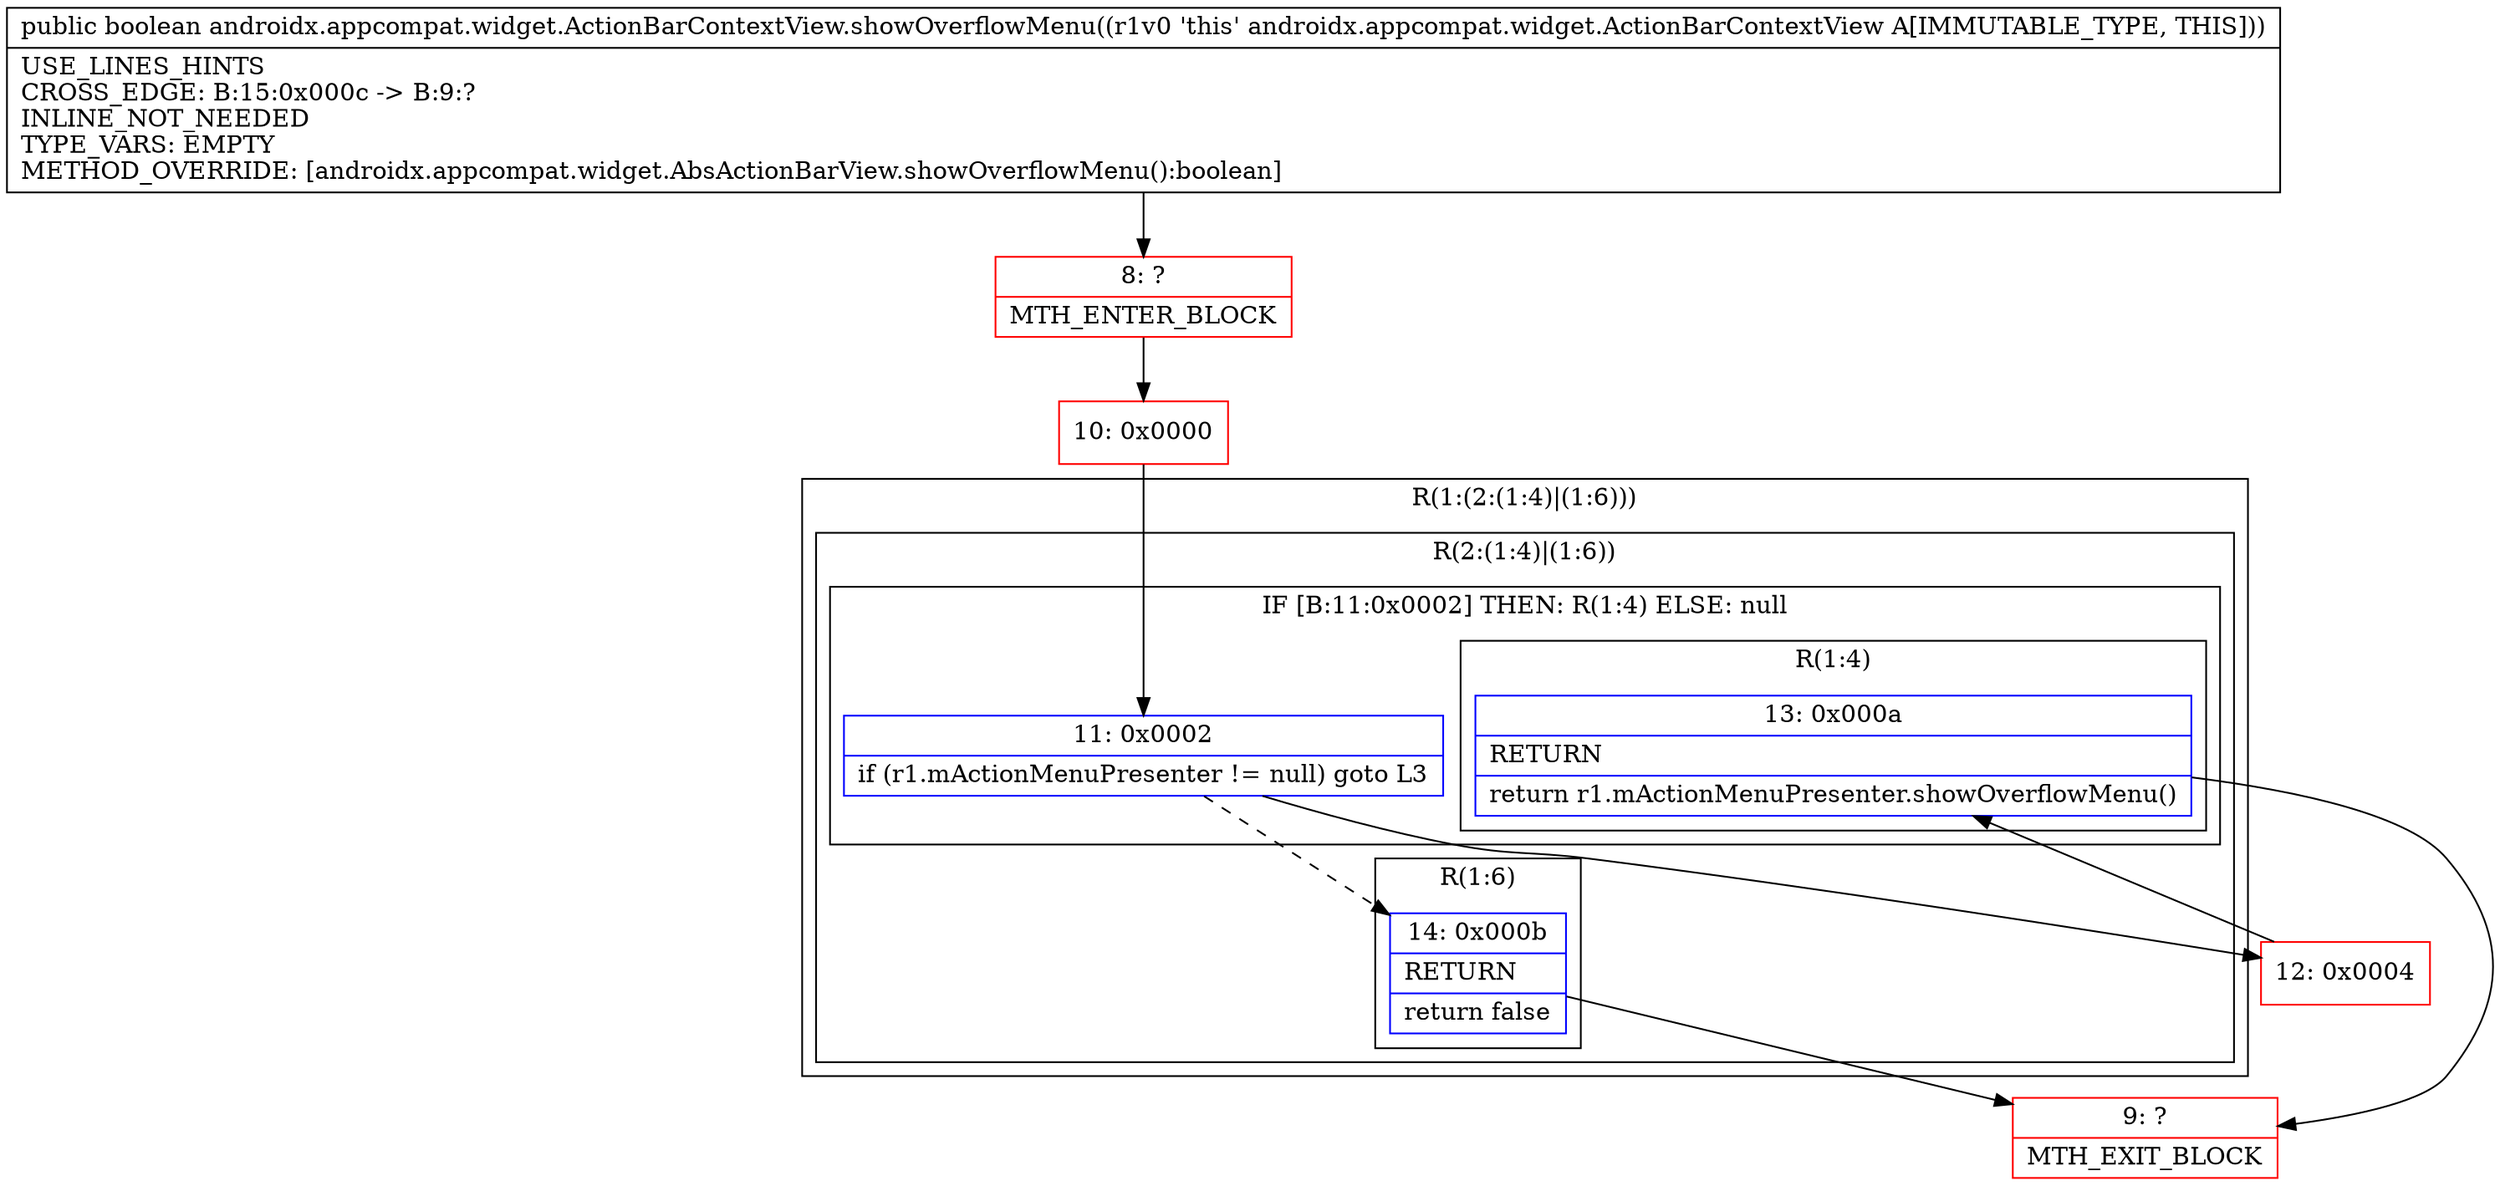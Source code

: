 digraph "CFG forandroidx.appcompat.widget.ActionBarContextView.showOverflowMenu()Z" {
subgraph cluster_Region_917432485 {
label = "R(1:(2:(1:4)|(1:6)))";
node [shape=record,color=blue];
subgraph cluster_Region_1924339746 {
label = "R(2:(1:4)|(1:6))";
node [shape=record,color=blue];
subgraph cluster_IfRegion_1298858993 {
label = "IF [B:11:0x0002] THEN: R(1:4) ELSE: null";
node [shape=record,color=blue];
Node_11 [shape=record,label="{11\:\ 0x0002|if (r1.mActionMenuPresenter != null) goto L3\l}"];
subgraph cluster_Region_1436251571 {
label = "R(1:4)";
node [shape=record,color=blue];
Node_13 [shape=record,label="{13\:\ 0x000a|RETURN\l|return r1.mActionMenuPresenter.showOverflowMenu()\l}"];
}
}
subgraph cluster_Region_338777189 {
label = "R(1:6)";
node [shape=record,color=blue];
Node_14 [shape=record,label="{14\:\ 0x000b|RETURN\l|return false\l}"];
}
}
}
Node_8 [shape=record,color=red,label="{8\:\ ?|MTH_ENTER_BLOCK\l}"];
Node_10 [shape=record,color=red,label="{10\:\ 0x0000}"];
Node_12 [shape=record,color=red,label="{12\:\ 0x0004}"];
Node_9 [shape=record,color=red,label="{9\:\ ?|MTH_EXIT_BLOCK\l}"];
MethodNode[shape=record,label="{public boolean androidx.appcompat.widget.ActionBarContextView.showOverflowMenu((r1v0 'this' androidx.appcompat.widget.ActionBarContextView A[IMMUTABLE_TYPE, THIS]))  | USE_LINES_HINTS\lCROSS_EDGE: B:15:0x000c \-\> B:9:?\lINLINE_NOT_NEEDED\lTYPE_VARS: EMPTY\lMETHOD_OVERRIDE: [androidx.appcompat.widget.AbsActionBarView.showOverflowMenu():boolean]\l}"];
MethodNode -> Node_8;Node_11 -> Node_12;
Node_11 -> Node_14[style=dashed];
Node_13 -> Node_9;
Node_14 -> Node_9;
Node_8 -> Node_10;
Node_10 -> Node_11;
Node_12 -> Node_13;
}

